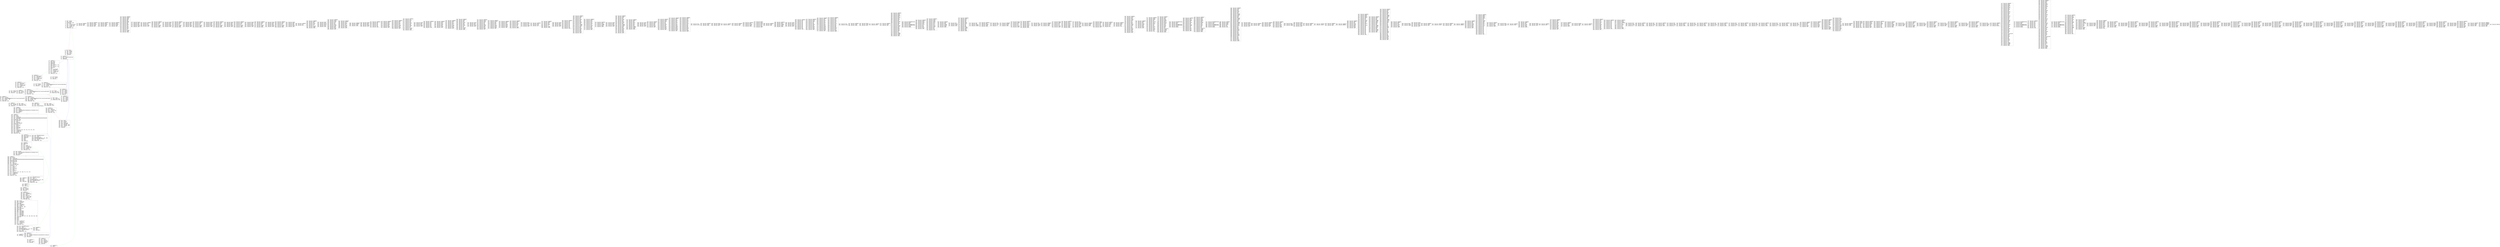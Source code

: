 digraph "graph.cfg.gv" {
	subgraph global {
		node [fontname=Courier fontsize=30.0 rank=same shape=box]
		block_0 [label="0: %00 = #0x80\l2: %01 = #0x40\l4: MSTORE(%01, %00)\l5: %02 = #0x0\l7: %03 = CALLDATASIZE()\l8: %04 = GT(%03, %02)\l9: %05 = ISZERO(%04)\la: %06 = #0x6F\ld: JUMPI(%06, %05)\l"]
		block_e [label="e: %07 = #0x0\l10: %08 = #0xE0\l12: %09 = #0x1B\l15: %0A = #0x0\l17: %0B = #0x71\l1a: JUMP(%0B)\l"]
		block_1b [label="1b: JUMPDEST()\l1c: %0D = #0x2\l1e: SWAP2(%08)\l1f: SWAP1(%0C)\l20: SWAP2(%0D)\l21: %0E = EXP(%0D, %08)\l22: SWAP1(%0C)\l23: %0F = DIV(%0C, %0E)\l24: SWAP1(%07)\l25: POP()\l26: %10 = #0x10D1E85C\l2b: %11 = DUP2(%0F)\l2c: %12 = EQ(%0F, %10)\l2d: %13 = ISZERO(%12)\l2e: %14 = #0x3F\l31: JUMPI(%14, %13)\l"]
		block_32 [label="32: %15 = #0x39\l35: %16 = #0x75\l38: JUMP(%16)\l"]
		block_39 [label="39: JUMPDEST()\l3a: POP()\l3b: %ED = #0x6F\l3e: JUMP(%ED)\l"]
		block_3f [label="3f: JUMPDEST()\l40: %22 = #0xFA461E33\l45: %23 = DUP2(%0F)\l46: %24 = EQ(%0F, %22)\l47: %25 = ISZERO(%24)\l48: %26 = #0x53\l4b: JUMPI(%26, %25)\l"]
		block_4c [label="4c: %27 = #0x39\l4f: %28 = #0xAB\l52: JUMP(%28)\l"]
		block_53 [label="53: JUMPDEST()\l54: %34 = #0xFFFFFFFF\l59: %35 = DUP2(%0F)\l5a: %36 = EQ(%0F, %34)\l5b: %37 = ISZERO(%36)\l5c: %38 = #0x67\l5f: JUMPI(%38, %37)\l"]
		block_60 [label="60: %39 = #0x39\l63: %3A = #0xDA\l66: JUMP(%3A)\l"]
		block_67 [label="67: JUMPDEST()\l68: %D6 = #0x39\l6b: %D7 = #0x17E\l6e: JUMP(%D7)\l"]
		block_6f [label="6f: JUMPDEST()\l70: STOP()\l"]
		block_71 [label="71: JUMPDEST()\l72: %0C = CALLDATALOAD(%0A)\l73: SWAP1(%09)\l74: JUMP(%09)\l"]
		block_75 [label="75: JUMPDEST()\l76: %17 = ORIGIN()\l77: %18 = #0x8F35D8BD3BE2823C9746771A6C4451AE6F5A8870\l8c: %19 = EQ(%18, %17)\l8d: %1A = #0x95\l90: JUMPI(%1A, %19)\l"]
		block_91 [label="91: %1B = #0x0\l93: %1C = DUP1(%1B)\l94: REVERT(%1B, %1B)\l"]
		block_95 [label="95: JUMPDEST()\l96: %1D = #0xA9\l99: %1E = #0xA4\l9b: %1F = #0xA4\l9e: %20 = #0x84\la0: %21 = #0x71\la3: JUMP(%21)\l"]
		block_a4 [label="a4: [NO_SSA] JUMPDEST\la5: [NO_SSA] PUSH2\la8: [NO_SSA] JUMP\l"]
		block_a9 [label="a9: JUMPDEST()\laa: JUMP(%D6)\l"]
		block_ab [label="ab: JUMPDEST()\lac: %29 = ORIGIN()\lad: %2A = #0x8F35D8BD3BE2823C9746771A6C4451AE6F5A8870\lc2: %2B = EQ(%2A, %29)\lc3: %2C = #0xCB\lc6: JUMPI(%2C, %2B)\l"]
		block_c7 [label="c7: %2D = #0x0\lc9: %2E = DUP1(%2D)\lca: REVERT(%2D, %2D)\l"]
		block_cb [label="cb: JUMPDEST()\lcc: %2F = #0xA9\lcf: %30 = #0x84\ld1: %31 = #0xA4\ld4: %32 = #0x64\ld6: %33 = #0x71\ld9: JUMP(%33)\l"]
		block_da [label="da: JUMPDEST()\ldb: %3B = CALLER()\ldc: %3C = #0x8F35D8BD3BE2823C9746771A6C4451AE6F5A8870\lf1: %3D = EQ(%3C, %3B)\lf2: %3E = #0xFA\lf5: JUMPI(%3E, %3D)\l"]
		block_f6 [label="f6: %3F = #0x0\lf8: %40 = DUP1(%3F)\lf9: REVERT(%3F, %3F)\l"]
		block_fa [label="fa: JUMPDEST()\lfb: %41 = #0x102\lfe: %42 = #0x29D\l101: JUMP(%42)\l"]
		block_102 [label="102: JUMPDEST()\l103: %AC = #0x10A\l106: %AD = #0x2E9\l109: JUMP(%AD)\l"]
		block_10a [label="10a: JUMPDEST()\l10b: %CE = #0x127\l10e: %CF = #0xDAC17F958D2EE523A2206206994597C13D831EC7\l123: %D0 = #0x321\l126: JUMP(%D0)\l"]
		block_127 [label="127: [NO_SSA] JUMPDEST\l128: [NO_SSA] PUSH2\l12b: [NO_SSA] PUSH20\l140: [NO_SSA] PUSH2\l143: [NO_SSA] JUMP\l"]
		block_144 [label="144: [NO_SSA] JUMPDEST\l145: [NO_SSA] PUSH2\l148: [NO_SSA] PUSH20\l15d: [NO_SSA] PUSH2\l160: [NO_SSA] JUMP\l"]
		block_161 [label="161: [NO_SSA] JUMPDEST\l162: [NO_SSA] PUSH2\l165: [NO_SSA] PUSH20\l17a: [NO_SSA] PUSH2\l17d: [NO_SSA] JUMP\l"]
		block_17e [label="17e: JUMPDEST()\l17f: %D8 = CALLER()\l180: %D9 = #0x8F35D8BD3BE2823C9746771A6C4451AE6F5A8870\l195: %DA = EQ(%D9, %D8)\l196: %DB = #0x19E\l199: JUMPI(%DB, %DA)\l"]
		block_19a [label="19a: %DC = #0x0\l19c: %DD = DUP1(%DC)\l19d: REVERT(%DC, %DC)\l"]
		block_19e [label="19e: JUMPDEST()\l19f: %DE = #0xA9\l1a2: %DF = #0x0\l1a4: %E0 = CALLDATASIZE()\l"]
		block_1a5 [label="1a5: JUMPDEST()\l1a6: %E1 = #0x20\l1a8: %E2 = DUP2(%E0)\l1a9: %E3 = LT(%E0, %E1)\l1aa: %E4 = #0x299\l1ad: JUMPI(%E4, %E3)\l"]
		block_1ae [label="1ae: %E5 = #0x0\l1b0: %E6 = #0x1BD\l1b3: %E7 = #0x20\l1b5: %E8 = DUP4(%E0)\l1b6: %E9 = DUP6(%DF)\l1b7: %EA = ADD(%DF, %E0)\l1b8: %EB = SUB(%EA, %E7)\l1b9: %EC = #0x71\l1bc: JUMP(%EC)\l"]
		block_1bd [label="1bd: [NO_SSA] JUMPDEST\l1be: [NO_SSA] PUSH32\l1df: [NO_SSA] SWAP1\l1e0: [NO_SSA] SWAP3\l1e1: [NO_SSA] ADD\l1e2: [NO_SSA] SWAP2\l1e3: [NO_SSA] PUSH5\l1e9: [NO_SSA] DUP2\l1ea: [NO_SSA] AND\l1eb: [NO_SSA] SWAP2\l1ec: [NO_SSA] POP\l1ed: [NO_SSA] PUSH1\l1ef: [NO_SSA] AND\l1f0: [NO_SSA] PUSH1\l1f2: [NO_SSA] DUP2\l1f3: [NO_SSA] EQ\l1f4: [NO_SSA] ISZERO\l1f5: [NO_SSA] PUSH2\l1f8: [NO_SSA] JUMPI\l"]
		block_1f9 [label="1f9: [NO_SSA] PUSH2\l1fc: [NO_SSA] DUP5\l1fd: [NO_SSA] DUP5\l1fe: [NO_SSA] DUP5\l1ff: [NO_SSA] PUSH2\l202: [NO_SSA] JUMP\l"]
		block_203 [label="203: [NO_SSA] JUMPDEST\l204: [NO_SSA] POP\l205: [NO_SSA] POP\l206: [NO_SSA] PUSH2\l209: [NO_SSA] JUMP\l"]
		block_20a [label="20a: [NO_SSA] JUMPDEST\l20b: [NO_SSA] PUSH1\l20d: [NO_SSA] DUP2\l20e: [NO_SSA] EQ\l20f: [NO_SSA] ISZERO\l210: [NO_SSA] PUSH2\l213: [NO_SSA] JUMPI\l"]
		block_214 [label="214: [NO_SSA] PUSH2\l217: [NO_SSA] DUP5\l218: [NO_SSA] DUP5\l219: [NO_SSA] DUP5\l21a: [NO_SSA] PUSH2\l21d: [NO_SSA] JUMP\l"]
		block_21e [label="21e: [NO_SSA] JUMPDEST\l21f: [NO_SSA] PUSH1\l221: [NO_SSA] DUP2\l222: [NO_SSA] EQ\l223: [NO_SSA] ISZERO\l224: [NO_SSA] PUSH2\l227: [NO_SSA] JUMPI\l"]
		block_228 [label="228: [NO_SSA] PUSH2\l22b: [NO_SSA] DUP5\l22c: [NO_SSA] DUP5\l22d: [NO_SSA] DUP5\l22e: [NO_SSA] PUSH2\l231: [NO_SSA] JUMP\l"]
		block_232 [label="232: [NO_SSA] JUMPDEST\l233: [NO_SSA] PUSH1\l235: [NO_SSA] DUP2\l236: [NO_SSA] EQ\l237: [NO_SSA] ISZERO\l238: [NO_SSA] PUSH2\l23b: [NO_SSA] JUMPI\l"]
		block_23c [label="23c: [NO_SSA] PUSH2\l23f: [NO_SSA] DUP5\l240: [NO_SSA] DUP5\l241: [NO_SSA] DUP5\l242: [NO_SSA] PUSH2\l245: [NO_SSA] JUMP\l"]
		block_246 [label="246: [NO_SSA] JUMPDEST\l247: [NO_SSA] PUSH1\l249: [NO_SSA] DUP2\l24a: [NO_SSA] EQ\l24b: [NO_SSA] ISZERO\l24c: [NO_SSA] PUSH2\l24f: [NO_SSA] JUMPI\l"]
		block_250 [label="250: [NO_SSA] PUSH2\l253: [NO_SSA] DUP5\l254: [NO_SSA] DUP5\l255: [NO_SSA] DUP5\l256: [NO_SSA] PUSH2\l259: [NO_SSA] JUMP\l"]
		block_25a [label="25a: [NO_SSA] JUMPDEST\l25b: [NO_SSA] PUSH1\l25d: [NO_SSA] DUP2\l25e: [NO_SSA] EQ\l25f: [NO_SSA] ISZERO\l260: [NO_SSA] PUSH2\l263: [NO_SSA] JUMPI\l"]
		block_264 [label="264: [NO_SSA] PUSH2\l267: [NO_SSA] DUP5\l268: [NO_SSA] DUP5\l269: [NO_SSA] DUP5\l26a: [NO_SSA] PUSH2\l26d: [NO_SSA] JUMP\l"]
		block_26e [label="26e: [NO_SSA] JUMPDEST\l26f: [NO_SSA] PUSH1\l271: [NO_SSA] DUP2\l272: [NO_SSA] EQ\l273: [NO_SSA] ISZERO\l274: [NO_SSA] PUSH2\l277: [NO_SSA] JUMPI\l"]
		block_278 [label="278: [NO_SSA] PUSH2\l27b: [NO_SSA] DUP5\l27c: [NO_SSA] DUP5\l27d: [NO_SSA] DUP5\l27e: [NO_SSA] PUSH2\l281: [NO_SSA] JUMP\l"]
		block_282 [label="282: [NO_SSA] JUMPDEST\l283: [NO_SSA] PUSH1\l285: [NO_SSA] DUP2\l286: [NO_SSA] EQ\l287: [NO_SSA] ISZERO\l288: [NO_SSA] PUSH2\l28b: [NO_SSA] JUMPI\l"]
		block_28c [label="28c: [NO_SSA] PUSH2\l28f: [NO_SSA] DUP5\l290: [NO_SSA] DUP5\l291: [NO_SSA] DUP5\l292: [NO_SSA] PUSH2\l295: [NO_SSA] JUMP\l"]
		block_296 [label="296: [NO_SSA] JUMPDEST\l297: [NO_SSA] POP\l298: [NO_SSA] POP\l"]
		block_299 [label="299: JUMPDEST()\l29a: POP()\l29b: POP()\l29c: JUMP(%DE)\l"]
		block_29d [label="29d: JUMPDEST()\l29e: %43 = #0x0\l2a0: %44 = #0x2BD\l2a3: %45 = #0xC02AAA39B223FE8D0A0E5C4F27EAD9083C756CC2\l2b8: %46 = ADDRESS()\l2b9: %47 = #0x5F6\l2bc: JUMP(%47)\l"]
		block_2bd [label="2bd: JUMPDEST()\l2be: SWAP1(%43)\l2bf: POP()\l2c0: %61 = #0x0\l2c2: %62 = DUP2(%60)\l2c3: %63 = GT(%60, %61)\l2c4: %64 = ISZERO(%63)\l2c5: %65 = #0x2E6\l2c8: JUMPI(%65, %64)\l"]
		block_2c9 [label="2c9: %66 = #0x2E6\l2cc: %67 = #0xC02AAA39B223FE8D0A0E5C4F27EAD9083C756CC2\l2e1: %68 = DUP3(%60)\l2e2: %69 = #0x645\l2e5: JUMP(%69)\l"]
		block_2e6 [label="2e6: JUMPDEST()\l2e7: POP()\l2e8: JUMP(%41)\l"]
		block_2e9 [label="2e9: JUMPDEST()\l2ea: %AE = ADDRESS()\l2eb: %AF = BALANCE(%AE)\l2ec: %B0 = #0x0\l2ee: %B1 = DUP2(%AF)\l2ef: %B2 = GT(%AF, %B0)\l2f0: %B3 = ISZERO(%B2)\l2f1: %B4 = #0x2E6\l2f4: JUMPI(%B4, %B3)\l"]
		block_2f5 [label="2f5: %B5 = #0x40\l2f7: %B6 = MLOAD(%B5)\l2f8: %B7 = CALLER()\l2f9: SWAP1(%B6)\l2fa: %B8 = DUP3(%AF)\l2fb: %B9 = ISZERO(%AF)\l2fc: %BA = #0x8FC\l2ff: %BB = MUL(%BA, %B9)\l300: SWAP1(%B6)\l301: %BC = DUP4(%AF)\l302: SWAP1(%B6)\l303: %BD = #0x0\l305: %BE = DUP2(%B6)\l306: %BF = DUP2(%BD)\l307: %C0 = DUP2(%B6)\l308: %C1 = DUP6(%AF)\l309: %C2 = DUP9(%B7)\l30a: %C3 = DUP9(%BB)\l30b: %C4 = CALL(%BB, %B7, %AF, %B6, %BD, %B6, %BD)\l30c: SWAP4(%B7)\l30d: POP()\l30e: POP()\l30f: POP()\l310: POP()\l311: %C5 = ISZERO(%C4)\l312: %C6 = DUP1(%C5)\l313: %C7 = ISZERO(%C5)\l314: %C8 = #0x299\l317: JUMPI(%C8, %C7)\l"]
		block_318 [label="318: %C9 = RETURNDATASIZE()\l319: %CA = #0x0\l31b: %CB = DUP1(%CA)\l31c: RETURNDATACOPY(%CA, %CA, %C9)\l31d: %CC = RETURNDATASIZE()\l31e: %CD = #0x0\l320: REVERT(%CD, %CC)\l"]
		block_321 [label="321: JUMPDEST()\l322: %D1 = #0x0\l324: %D2 = #0x32D\l327: %D3 = DUP3(%CF)\l328: %D4 = ADDRESS()\l329: %D5 = #0x5F6\l32c: JUMP(%D5)\l"]
		block_32d [label="32d: [NO_SSA] JUMPDEST\l32e: [NO_SSA] SWAP1\l32f: [NO_SSA] POP\l330: [NO_SSA] PUSH1\l332: [NO_SSA] DUP2\l333: [NO_SSA] GT\l334: [NO_SSA] ISZERO\l335: [NO_SSA] PUSH2\l338: [NO_SSA] JUMPI\l"]
		block_339 [label="339: [NO_SSA] PUSH2\l33c: [NO_SSA] DUP3\l33d: [NO_SSA] PUSH20\l352: [NO_SSA] DUP4\l353: [NO_SSA] PUSH2\l356: [NO_SSA] JUMP\l"]
		block_357 [label="357: [NO_SSA] JUMPDEST\l358: [NO_SSA] PUSH1\l35a: [NO_SSA] PUSH3\l35e: [NO_SSA] DUP3\l35f: [NO_SSA] DIV\l360: [NO_SSA] AND\l361: [NO_SSA] PUSH1\l363: [NO_SSA] PUSH2\l366: [NO_SSA] DUP6\l367: [NO_SSA] DUP4\l368: [NO_SSA] PUSH2\l36b: [NO_SSA] JUMP\l"]
		block_36c [label="36c: [NO_SSA] JUMPDEST\l36d: [NO_SSA] PUSH20\l382: [NO_SSA] AND\l383: [NO_SSA] SWAP1\l384: [NO_SSA] POP\l385: [NO_SSA] PUSH2\l388: [NO_SSA] DUP2\l389: [NO_SSA] PUSH2\l38c: [NO_SSA] JUMP\l"]
		block_38d [label="38d: [NO_SSA] JUMPDEST\l38e: [NO_SSA] ISZERO\l38f: [NO_SSA] PUSH2\l392: [NO_SSA] JUMPI\l"]
		block_393 [label="393: [NO_SSA] PUSH2\l396: [NO_SSA] DUP6\l397: [NO_SSA] DUP6\l398: [NO_SSA] PUSH2\l39b: [NO_SSA] JUMP\l"]
		block_39c [label="39c: [NO_SSA] JUMPDEST\l39d: [NO_SSA] POP\l39e: [NO_SSA] POP\l39f: [NO_SSA] POP\l3a0: [NO_SSA] POP\l3a1: [NO_SSA] POP\l3a2: [NO_SSA] JUMP\l"]
		block_3a3 [label="3a3: [NO_SSA] JUMPDEST\l3a4: [NO_SSA] PUSH1\l3a6: [NO_SSA] DUP1\l3a7: [NO_SSA] PUSH2\l3aa: [NO_SSA] DUP6\l3ab: [NO_SSA] DUP5\l3ac: [NO_SSA] PUSH2\l3af: [NO_SSA] JUMP\l"]
		block_3b0 [label="3b0: [NO_SSA] JUMPDEST\l3b1: [NO_SSA] SWAP2\l3b2: [NO_SSA] POP\l3b3: [NO_SSA] SWAP2\l3b4: [NO_SSA] POP\l3b5: [NO_SSA] PUSH1\l3b7: [NO_SSA] PUSH2\l3ba: [NO_SSA] DUP4\l3bb: [NO_SSA] PUSH2\l3be: [NO_SSA] JUMP\l"]
		block_3bf [label="3bf: [NO_SSA] JUMPDEST\l3c0: [NO_SSA] POP\l3c1: [NO_SSA] SWAP1\l3c2: [NO_SSA] POP\l3c3: [NO_SSA] DUP1\l3c4: [NO_SSA] PUSH2\l3c7: [NO_SSA] AND\l3c8: [NO_SSA] DUP3\l3c9: [NO_SSA] PUSH2\l3cc: [NO_SSA] AND\l3cd: [NO_SSA] EQ\l3ce: [NO_SSA] ISZERO\l3cf: [NO_SSA] PUSH2\l3d2: [NO_SSA] JUMPI\l"]
		block_3d3 [label="3d3: [NO_SSA] PUSH2\l3d6: [NO_SSA] DUP7\l3d7: [NO_SSA] DUP7\l3d8: [NO_SSA] PUSH2\l3db: [NO_SSA] JUMP\l"]
		block_3dc [label="3dc: [NO_SSA] JUMPDEST\l3dd: [NO_SSA] POP\l3de: [NO_SSA] POP\l3df: [NO_SSA] POP\l3e0: [NO_SSA] POP\l3e1: [NO_SSA] POP\l3e2: [NO_SSA] POP\l3e3: [NO_SSA] JUMP\l"]
		block_3e4 [label="3e4: [NO_SSA] JUMPDEST\l3e5: [NO_SSA] PUSH1\l3e7: [NO_SSA] DUP1\l3e8: [NO_SSA] PUSH2\l3eb: [NO_SSA] DUP6\l3ec: [NO_SSA] DUP5\l3ed: [NO_SSA] PUSH2\l3f0: [NO_SSA] JUMP\l"]
		block_3f1 [label="3f1: [NO_SSA] JUMPDEST\l3f2: [NO_SSA] SWAP2\l3f3: [NO_SSA] POP\l3f4: [NO_SSA] SWAP2\l3f5: [NO_SSA] POP\l3f6: [NO_SSA] PUSH1\l3f8: [NO_SSA] PUSH2\l3fb: [NO_SSA] DUP4\l3fc: [NO_SSA] PUSH2\l3ff: [NO_SSA] JUMP\l"]
		block_400 [label="400: [NO_SSA] JUMPDEST\l401: [NO_SSA] SWAP1\l402: [NO_SSA] POP\l403: [NO_SSA] DUP1\l404: [NO_SSA] PUSH2\l407: [NO_SSA] AND\l408: [NO_SSA] DUP3\l409: [NO_SSA] PUSH2\l40c: [NO_SSA] AND\l40d: [NO_SSA] EQ\l40e: [NO_SSA] ISZERO\l40f: [NO_SSA] PUSH2\l412: [NO_SSA] JUMPI\l"]
		block_413 [label="413: [NO_SSA] PUSH2\l416: [NO_SSA] DUP7\l417: [NO_SSA] DUP7\l418: [NO_SSA] PUSH2\l41b: [NO_SSA] JUMP\l"]
		block_41c [label="41c: [NO_SSA] JUMPDEST\l41d: [NO_SSA] PUSH1\l41f: [NO_SSA] PUSH3\l423: [NO_SSA] DUP3\l424: [NO_SSA] DIV\l425: [NO_SSA] AND\l426: [NO_SSA] PUSH1\l428: [NO_SSA] PUSH2\l42b: [NO_SSA] DUP6\l42c: [NO_SSA] DUP4\l42d: [NO_SSA] PUSH2\l430: [NO_SSA] JUMP\l"]
		block_431 [label="431: [NO_SSA] JUMPDEST\l432: [NO_SSA] PUSH20\l447: [NO_SSA] AND\l448: [NO_SSA] SWAP1\l449: [NO_SSA] POP\l44a: [NO_SSA] PUSH1\l44c: [NO_SSA] PUSH2\l44f: [NO_SSA] PUSH1\l451: [NO_SSA] PUSH2\l454: [NO_SSA] JUMP\l"]
		block_455 [label="455: [NO_SSA] JUMPDEST\l456: [NO_SSA] SWAP1\l457: [NO_SSA] POP\l458: [NO_SSA] PUSH1\l45a: [NO_SSA] PUSH2\l45d: [NO_SSA] PUSH1\l45f: [NO_SSA] PUSH2\l462: [NO_SSA] JUMP\l"]
		block_463 [label="463: [NO_SSA] JUMPDEST\l464: [NO_SSA] SWAP1\l465: [NO_SSA] POP\l466: [NO_SSA] PUSH1\l468: [NO_SSA] DUP1\l469: [NO_SSA] DUP4\l46a: [NO_SSA] SLT\l46b: [NO_SSA] PUSH2\l46e: [NO_SSA] JUMPI\l"]
		block_46f [label="46f: [NO_SSA] DUP2\l470: [NO_SSA] PUSH1\l472: [NO_SSA] SUB\l473: [NO_SSA] PUSH2\l476: [NO_SSA] JUMP\l"]
		block_477 [label="477: [NO_SSA] JUMPDEST\l478: [NO_SSA] DUP3\l479: [NO_SSA] PUSH1\l47b: [NO_SSA] SUB\l"]
		block_47c [label="47c: [NO_SSA] JUMPDEST\l47d: [NO_SSA] SWAP1\l47e: [NO_SSA] POP\l47f: [NO_SSA] DUP4\l480: [NO_SSA] DUP2\l481: [NO_SSA] LT\l482: [NO_SSA] PUSH2\l485: [NO_SSA] JUMPI\l"]
		block_486 [label="486: [NO_SSA] PUSH2\l489: [NO_SSA] DUP9\l48a: [NO_SSA] DUP9\l48b: [NO_SSA] PUSH2\l48e: [NO_SSA] JUMP\l"]
		block_48f [label="48f: [NO_SSA] JUMPDEST\l490: [NO_SSA] POP\l491: [NO_SSA] POP\l492: [NO_SSA] POP\l493: [NO_SSA] POP\l494: [NO_SSA] POP\l495: [NO_SSA] POP\l496: [NO_SSA] POP\l497: [NO_SSA] POP\l498: [NO_SSA] JUMP\l"]
		block_499 [label="499: [NO_SSA] JUMPDEST\l49a: [NO_SSA] PUSH2\l49d: [NO_SSA] DUP2\l49e: [NO_SSA] DIV\l49f: [NO_SSA] PUSH1\l4a1: [NO_SSA] DUP2\l4a2: [NO_SSA] AND\l4a3: [NO_SSA] SWAP1\l4a4: [NO_SSA] PUSH1\l4a6: [NO_SSA] AND\l4a7: [NO_SSA] ISZERO\l4a8: [NO_SSA] ISZERO\l4a9: [NO_SSA] PUSH1\l4ab: [NO_SSA] DUP1\l4ac: [NO_SSA] DUP1\l4ad: [NO_SSA] PUSH2\l4b0: [NO_SSA] DUP9\l4b1: [NO_SSA] DUP8\l4b2: [NO_SSA] DUP8\l4b3: [NO_SSA] PUSH2\l4b6: [NO_SSA] JUMP\l"]
		block_4b7 [label="4b7: [NO_SSA] JUMPDEST\l4b8: [NO_SSA] SWAP3\l4b9: [NO_SSA] POP\l4ba: [NO_SSA] SWAP3\l4bb: [NO_SSA] POP\l4bc: [NO_SSA] SWAP3\l4bd: [NO_SSA] POP\l4be: [NO_SSA] PUSH2\l4c1: [NO_SSA] DUP4\l4c2: [NO_SSA] DUP4\l4c3: [NO_SSA] DUP4\l4c4: [NO_SSA] PUSH2\l4c7: [NO_SSA] JUMP\l"]
		block_4c8 [label="4c8: [NO_SSA] JUMPDEST\l4c9: [NO_SSA] DUP4\l4ca: [NO_SSA] ISZERO\l4cb: [NO_SSA] ISZERO\l4cc: [NO_SSA] PUSH2\l4cf: [NO_SSA] JUMPI\l"]
		block_4d0 [label="4d0: [NO_SSA] PUSH2\l4d3: [NO_SSA] DUP9\l4d4: [NO_SSA] DUP9\l4d5: [NO_SSA] PUSH2\l4d8: [NO_SSA] JUMP\l"]
		block_4d9 [label="4d9: [NO_SSA] JUMPDEST\l4da: [NO_SSA] PUSH2\l4dd: [NO_SSA] DUP2\l4de: [NO_SSA] DIV\l4df: [NO_SSA] PUSH1\l4e1: [NO_SSA] DUP2\l4e2: [NO_SSA] AND\l4e3: [NO_SSA] SWAP1\l4e4: [NO_SSA] PUSH1\l4e6: [NO_SSA] AND\l4e7: [NO_SSA] ISZERO\l4e8: [NO_SSA] ISZERO\l4e9: [NO_SSA] PUSH1\l4eb: [NO_SSA] DUP1\l4ec: [NO_SSA] DUP1\l4ed: [NO_SSA] PUSH2\l4f0: [NO_SSA] DUP9\l4f1: [NO_SSA] DUP8\l4f2: [NO_SSA] DUP8\l4f3: [NO_SSA] PUSH2\l4f6: [NO_SSA] JUMP\l"]
		block_4f7 [label="4f7: [NO_SSA] JUMPDEST\l4f8: [NO_SSA] SWAP3\l4f9: [NO_SSA] POP\l4fa: [NO_SSA] SWAP3\l4fb: [NO_SSA] POP\l4fc: [NO_SSA] SWAP3\l4fd: [NO_SSA] POP\l4fe: [NO_SSA] DUP4\l4ff: [NO_SSA] ISZERO\l500: [NO_SSA] ISZERO\l501: [NO_SSA] PUSH2\l504: [NO_SSA] JUMPI\l"]
		block_505 [label="505: [NO_SSA] PUSH2\l508: [NO_SSA] DUP9\l509: [NO_SSA] DUP9\l50a: [NO_SSA] PUSH2\l50d: [NO_SSA] JUMP\l"]
		block_50e [label="50e: [NO_SSA] JUMPDEST\l50f: [NO_SSA] PUSH2\l512: [NO_SSA] DUP4\l513: [NO_SSA] DUP4\l514: [NO_SSA] DUP4\l515: [NO_SSA] PUSH2\l518: [NO_SSA] JUMP\l"]
		block_519 [label="519: [NO_SSA] JUMPDEST\l51a: [NO_SSA] PUSH1\l51c: [NO_SSA] PUSH2\l51f: [NO_SSA] DUP3\l520: [NO_SSA] DIV\l521: [NO_SSA] AND\l522: [NO_SSA] PUSH1\l524: [NO_SSA] DUP1\l525: [NO_SSA] DUP1\l526: [NO_SSA] PUSH2\l529: [NO_SSA] DUP5\l52a: [NO_SSA] PUSH2\l52d: [NO_SSA] JUMP\l"]
		block_52e [label="52e: [NO_SSA] JUMPDEST\l52f: [NO_SSA] SWAP3\l530: [NO_SSA] POP\l531: [NO_SSA] SWAP3\l532: [NO_SSA] POP\l533: [NO_SSA] SWAP3\l534: [NO_SSA] POP\l535: [NO_SSA] PUSH1\l537: [NO_SSA] DUP1\l538: [NO_SSA] PUSH1\l53a: [NO_SSA] PUSH2\l53d: [NO_SSA] DUP11\l53e: [NO_SSA] DUP10\l53f: [NO_SSA] DUP10\l540: [NO_SSA] PUSH2\l543: [NO_SSA] JUMP\l"]
		block_544 [label="544: [NO_SSA] JUMPDEST\l545: [NO_SSA] SWAP3\l546: [NO_SSA] POP\l547: [NO_SSA] SWAP3\l548: [NO_SSA] POP\l549: [NO_SSA] SWAP3\l54a: [NO_SSA] POP\l54b: [NO_SSA] PUSH2\l54e: [NO_SSA] DUP7\l54f: [NO_SSA] DUP5\l550: [NO_SSA] DUP5\l551: [NO_SSA] DUP5\l552: [NO_SSA] DUP15\l553: [NO_SSA] DUP11\l554: [NO_SSA] DUP1\l555: [NO_SSA] PUSH2\l558: [NO_SSA] JUMPI\l"]
		block_559 [label="559: [NO_SSA] POP\l55a: [NO_SSA] DUP10\l"]
		block_55b [label="55b: [NO_SSA] JUMPDEST\l55c: [NO_SSA] PUSH2\l55f: [NO_SSA] JUMPI\l"]
		block_560 [label="560: [NO_SSA] PUSH1\l562: [NO_SSA] PUSH2\l565: [NO_SSA] JUMP\l"]
		block_566 [label="566: [NO_SSA] JUMPDEST\l567: [NO_SSA] DUP15\l"]
		block_568 [label="568: [NO_SSA] JUMPDEST\l569: [NO_SSA] PUSH2\l56c: [NO_SSA] JUMP\l"]
		block_56d [label="56d: [NO_SSA] JUMPDEST\l56e: [NO_SSA] DUP4\l56f: [NO_SSA] ISZERO\l570: [NO_SSA] PUSH2\l573: [NO_SSA] JUMPI\l"]
		block_574 [label="574: [NO_SSA] PUSH2\l577: [NO_SSA] DUP11\l578: [NO_SSA] PUSH1\l57a: [NO_SSA] DUP12\l57b: [NO_SSA] SUB\l57c: [NO_SSA] PUSH2\l57f: [NO_SSA] JUMP\l"]
		block_580 [label="580: [NO_SSA] JUMPDEST\l581: [NO_SSA] PUSH2\l584: [NO_SSA] JUMP\l"]
		block_585 [label="585: [NO_SSA] JUMPDEST\l586: [NO_SSA] DUP5\l587: [NO_SSA] ISZERO\l588: [NO_SSA] ISZERO\l589: [NO_SSA] PUSH2\l58c: [NO_SSA] JUMPI\l"]
		block_58d [label="58d: [NO_SSA] PUSH2\l590: [NO_SSA] DUP11\l591: [NO_SSA] DUP11\l592: [NO_SSA] PUSH2\l595: [NO_SSA] JUMP\l"]
		block_596 [label="596: [NO_SSA] JUMPDEST\l597: [NO_SSA] POP\l598: [NO_SSA] POP\l599: [NO_SSA] POP\l59a: [NO_SSA] POP\l59b: [NO_SSA] POP\l59c: [NO_SSA] POP\l59d: [NO_SSA] POP\l59e: [NO_SSA] POP\l59f: [NO_SSA] POP\l5a0: [NO_SSA] POP\l5a1: [NO_SSA] JUMP\l"]
		block_5a2 [label="5a2: [NO_SSA] JUMPDEST\l5a3: [NO_SSA] PUSH1\l5a5: [NO_SSA] PUSH2\l5a8: [NO_SSA] DUP3\l5a9: [NO_SSA] DIV\l5aa: [NO_SSA] AND\l5ab: [NO_SSA] PUSH1\l5ad: [NO_SSA] DUP1\l5ae: [NO_SSA] DUP1\l5af: [NO_SSA] PUSH2\l5b2: [NO_SSA] DUP5\l5b3: [NO_SSA] PUSH2\l5b6: [NO_SSA] JUMP\l"]
		block_5b7 [label="5b7: [NO_SSA] JUMPDEST\l5b8: [NO_SSA] SWAP3\l5b9: [NO_SSA] POP\l5ba: [NO_SSA] SWAP3\l5bb: [NO_SSA] POP\l5bc: [NO_SSA] SWAP3\l5bd: [NO_SSA] POP\l5be: [NO_SSA] PUSH1\l5c0: [NO_SSA] DUP1\l5c1: [NO_SSA] PUSH1\l5c3: [NO_SSA] PUSH2\l5c6: [NO_SSA] DUP11\l5c7: [NO_SSA] DUP10\l5c8: [NO_SSA] DUP10\l5c9: [NO_SSA] PUSH2\l5cc: [NO_SSA] JUMP\l"]
		block_5cd [label="5cd: [NO_SSA] JUMPDEST\l5ce: [NO_SSA] SWAP3\l5cf: [NO_SSA] POP\l5d0: [NO_SSA] SWAP3\l5d1: [NO_SSA] POP\l5d2: [NO_SSA] SWAP3\l5d3: [NO_SSA] POP\l5d4: [NO_SSA] PUSH2\l5d7: [NO_SSA] DUP7\l5d8: [NO_SSA] DUP5\l5d9: [NO_SSA] DUP5\l5da: [NO_SSA] DUP5\l5db: [NO_SSA] DUP15\l5dc: [NO_SSA] DUP11\l5dd: [NO_SSA] DUP1\l5de: [NO_SSA] PUSH2\l5e1: [NO_SSA] JUMPI\l"]
		block_5e2 [label="5e2: [NO_SSA] POP\l5e3: [NO_SSA] DUP10\l"]
		block_5e4 [label="5e4: [NO_SSA] JUMPDEST\l5e5: [NO_SSA] PUSH2\l5e8: [NO_SSA] JUMPI\l"]
		block_5e9 [label="5e9: [NO_SSA] PUSH1\l5eb: [NO_SSA] PUSH2\l5ee: [NO_SSA] JUMP\l"]
		block_5ef [label="5ef: [NO_SSA] JUMPDEST\l5f0: [NO_SSA] DUP15\l"]
		block_5f1 [label="5f1: [NO_SSA] JUMPDEST\l5f2: [NO_SSA] PUSH2\l5f5: [NO_SSA] JUMP\l"]
		block_5f6 [label="5f6: JUMPDEST()\l5f7: %48 = #0x0\l5f9: %49 = #0x40\l5fb: %4A = MLOAD(%49)\l5fc: %4B = #0x70A0823100000000000000000000000000000000000000000000000000000000\l61d: %4C = DUP2(%4A)\l61e: MSTORE(%4A, %4B)\l61f: %4D = DUP3(%46)\l620: %4E = #0x4\l622: %4F = DUP3(%4A)\l623: %50 = ADD(%4A, %4E)\l624: MSTORE(%50, %46)\l625: %51 = #0x20\l627: %52 = DUP2(%4A)\l628: %53 = #0x24\l62a: %54 = DUP4(%4A)\l62b: %55 = DUP8(%45)\l62c: %56 = GAS()\l62d: %57 = STATICCALL(%56, %45, %4A, %53, %4A, %51)\l62e: %58 = ISZERO(%57)\l62f: %59 = ISZERO(%58)\l630: %5A = #0x63D\l633: JUMPI(%5A, %59)\l"]
		block_634 [label="634: %5B = RETURNDATASIZE()\l635: %5C = #0x0\l637: %5D = DUP1(%5C)\l638: RETURNDATACOPY(%5C, %5C, %5B)\l639: %5E = RETURNDATASIZE()\l63a: %5F = #0x0\l63c: REVERT(%5F, %5E)\l"]
		block_63d [label="63d: JUMPDEST()\l63e: %60 = MLOAD(%4A)\l63f: SWAP4(%44)\l640: SWAP3(%45)\l641: POP()\l642: POP()\l643: POP()\l644: JUMP(%44)\l"]
		block_645 [label="645: JUMPDEST()\l646: %6A = #0x40\l648: %6B = MLOAD(%6A)\l649: %6C = #0x2E1A7D4D00000000000000000000000000000000000000000000000000000000\l66a: %6D = DUP2(%6B)\l66b: MSTORE(%6B, %6C)\l66c: %6E = DUP2(%60)\l66d: %6F = #0x4\l66f: %70 = DUP3(%6B)\l670: %71 = ADD(%6B, %6F)\l671: MSTORE(%71, %60)\l672: %72 = #0x0\l674: %73 = DUP1(%72)\l675: %74 = #0x24\l677: %75 = DUP4(%6B)\l678: %76 = #0x0\l67a: %77 = DUP8(%67)\l67b: %78 = GAS()\l67c: %79 = CALL(%78, %67, %76, %6B, %74, %72, %72)\l67d: %7A = ISZERO(%79)\l67e: %7B = ISZERO(%7A)\l67f: %7C = #0x68C\l682: JUMPI(%7C, %7B)\l"]
		block_683 [label="683: %7D = RETURNDATASIZE()\l684: %7E = #0x0\l686: %7F = DUP1(%7E)\l687: RETURNDATACOPY(%7E, %7E, %7D)\l688: %80 = RETURNDATASIZE()\l689: %81 = #0x0\l68b: REVERT(%81, %80)\l"]
		block_68c [label="68c: JUMPDEST()\l68d: POP()\l68e: POP()\l68f: POP()\l690: JUMP(%66)\l"]
		block_691 [label="691: [NO_SSA] JUMPDEST\l692: [NO_SSA] PUSH1\l694: [NO_SSA] MLOAD\l695: [NO_SSA] PUSH32\l6b6: [NO_SSA] DUP2\l6b7: [NO_SSA] MSTORE\l6b8: [NO_SSA] DUP3\l6b9: [NO_SSA] PUSH1\l6bb: [NO_SSA] DUP3\l6bc: [NO_SSA] ADD\l6bd: [NO_SSA] MSTORE\l6be: [NO_SSA] DUP2\l6bf: [NO_SSA] PUSH1\l6c1: [NO_SSA] DUP3\l6c2: [NO_SSA] ADD\l6c3: [NO_SSA] MSTORE\l6c4: [NO_SSA] PUSH1\l6c6: [NO_SSA] DUP1\l6c7: [NO_SSA] PUSH1\l6c9: [NO_SSA] DUP4\l6ca: [NO_SSA] PUSH1\l6cc: [NO_SSA] DUP9\l6cd: [NO_SSA] GAS\l6ce: [NO_SSA] CALL\l6cf: [NO_SSA] ISZERO\l6d0: [NO_SSA] ISZERO\l6d1: [NO_SSA] PUSH2\l6d4: [NO_SSA] JUMPI\l"]
		block_6d5 [label="6d5: [NO_SSA] RETURNDATASIZE\l6d6: [NO_SSA] PUSH1\l6d8: [NO_SSA] DUP1\l6d9: [NO_SSA] RETURNDATACOPY\l6da: [NO_SSA] RETURNDATASIZE\l6db: [NO_SSA] PUSH1\l6dd: [NO_SSA] REVERT\l"]
		block_6de [label="6de: [NO_SSA] JUMPDEST\l6df: [NO_SSA] PUSH1\l6e1: [NO_SSA] PUSH1\l6e3: [NO_SSA] PUSH2\l6e6: [NO_SSA] DUP4\l6e7: [NO_SSA] PUSH1\l6e9: [NO_SSA] MUL\l6ea: [NO_SSA] DUP6\l6eb: [NO_SSA] ADD\l6ec: [NO_SSA] PUSH2\l6ef: [NO_SSA] JUMP\l"]
		block_6f0 [label="6f0: [NO_SSA] JUMPDEST\l6f1: [NO_SSA] PUSH1\l6f3: [NO_SSA] SWAP2\l6f4: [NO_SSA] SWAP1\l6f5: [NO_SSA] SWAP2\l6f6: [NO_SSA] EXP\l6f7: [NO_SSA] SWAP1\l6f8: [NO_SSA] DIV\l6f9: [NO_SSA] SWAP4\l6fa: [NO_SSA] SWAP3\l6fb: [NO_SSA] POP\l6fc: [NO_SSA] POP\l6fd: [NO_SSA] POP\l6fe: [NO_SSA] JUMP\l"]
		block_6ff [label="6ff: [NO_SSA] JUMPDEST\l700: [NO_SSA] PUSH1\l702: [NO_SSA] DUP2\l703: [NO_SSA] ISZERO\l704: [NO_SSA] ISZERO\l705: [NO_SSA] PUSH2\l708: [NO_SSA] JUMPI\l"]
		block_709 [label="709: [NO_SSA] POP\l70a: [NO_SSA] PUSH1\l70c: [NO_SSA] PUSH2\l70f: [NO_SSA] JUMP\l"]
		block_710 [label="710: [NO_SSA] JUMPDEST\l711: [NO_SSA] PUSH1\l713: [NO_SSA] DUP1\l714: [NO_SSA] DUP4\l715: [NO_SSA] AND\l716: [NO_SSA] SWAP1\l717: [NO_SSA] PUSH2\l71a: [NO_SSA] DUP5\l71b: [NO_SSA] DIV\l71c: [NO_SSA] AND\l71d: [NO_SSA] DUP2\l71e: [NO_SSA] ISZERO\l71f: [NO_SSA] ISZERO\l720: [NO_SSA] DUP1\l721: [NO_SSA] PUSH2\l724: [NO_SSA] JUMPI\l"]
		block_725 [label="725: [NO_SSA] POP\l726: [NO_SSA] DUP1\l727: [NO_SSA] ISZERO\l728: [NO_SSA] ISZERO\l"]
		block_729 [label="729: [NO_SSA] JUMPDEST\l72a: [NO_SSA] DUP1\l72b: [NO_SSA] ISZERO\l72c: [NO_SSA] PUSH2\l72f: [NO_SSA] JUMPI\l"]
		block_730 [label="730: [NO_SSA] POP\l731: [NO_SSA] PUSH3\l735: [NO_SSA] GAS\l736: [NO_SSA] GT\l"]
		block_737 [label="737: [NO_SSA] JUMPDEST\l738: [NO_SSA] ISZERO\l739: [NO_SSA] PUSH2\l73c: [NO_SSA] JUMPI\l"]
		block_73d [label="73d: [NO_SSA] PUSH1\l73f: [NO_SSA] SWAP3\l740: [NO_SSA] POP\l741: [NO_SSA] POP\l742: [NO_SSA] POP\l743: [NO_SSA] PUSH2\l746: [NO_SSA] JUMP\l"]
		block_747 [label="747: [NO_SSA] JUMPDEST\l748: [NO_SSA] DUP2\l749: [NO_SSA] ISZERO\l74a: [NO_SSA] DUP1\l74b: [NO_SSA] ISZERO\l74c: [NO_SSA] SWAP1\l74d: [NO_SSA] PUSH2\l750: [NO_SSA] JUMPI\l"]
		block_751 [label="751: [NO_SSA] POP\l752: [NO_SSA] PUSH2\l755: [NO_SSA] PUSH2\l758: [NO_SSA] JUMP\l"]
		block_759 [label="759: [NO_SSA] JUMPDEST\l75a: [NO_SSA] ISZERO\l75b: [NO_SSA] PUSH2\l75e: [NO_SSA] JUMPI\l"]
		block_75f [label="75f: [NO_SSA] PUSH1\l761: [NO_SSA] SWAP3\l762: [NO_SSA] POP\l763: [NO_SSA] POP\l764: [NO_SSA] POP\l765: [NO_SSA] PUSH2\l768: [NO_SSA] JUMP\l"]
		block_769 [label="769: [NO_SSA] JUMPDEST\l76a: [NO_SSA] DUP1\l76b: [NO_SSA] ISZERO\l76c: [NO_SSA] DUP1\l76d: [NO_SSA] ISZERO\l76e: [NO_SSA] SWAP1\l76f: [NO_SSA] PUSH2\l772: [NO_SSA] JUMPI\l"]
		block_773 [label="773: [NO_SSA] POP\l774: [NO_SSA] PUSH2\l777: [NO_SSA] PUSH3\l77b: [NO_SSA] DUP6\l77c: [NO_SSA] DIV\l77d: [NO_SSA] PUSH2\l780: [NO_SSA] JUMP\l"]
		block_781 [label="781: [NO_SSA] JUMPDEST\l782: [NO_SSA] ISZERO\l783: [NO_SSA] PUSH2\l786: [NO_SSA] JUMPI\l"]
		block_787 [label="787: [NO_SSA] PUSH1\l789: [NO_SSA] SWAP3\l78a: [NO_SSA] POP\l78b: [NO_SSA] POP\l78c: [NO_SSA] POP\l78d: [NO_SSA] PUSH2\l790: [NO_SSA] JUMP\l"]
		block_791 [label="791: [NO_SSA] JUMPDEST\l792: [NO_SSA] PUSH1\l794: [NO_SSA] SWAP3\l795: [NO_SSA] POP\l796: [NO_SSA] POP\l797: [NO_SSA] POP\l"]
		block_798 [label="798: [NO_SSA] JUMPDEST\l799: [NO_SSA] SWAP2\l79a: [NO_SSA] SWAP1\l79b: [NO_SSA] POP\l79c: [NO_SSA] JUMP\l"]
		block_79d [label="79d: [NO_SSA] JUMPDEST\l79e: [NO_SSA] PUSH1\l7a0: [NO_SSA] DUP1\l7a1: [NO_SSA] PUSH1\l7a3: [NO_SSA] PUSH3\l7a7: [NO_SSA] DUP5\l7a8: [NO_SSA] DIV\l7a9: [NO_SSA] DUP2\l7aa: [NO_SSA] AND\l7ab: [NO_SSA] SWAP1\l7ac: [NO_SSA] PUSH4\l7b1: [NO_SSA] DUP6\l7b2: [NO_SSA] DIV\l7b3: [NO_SSA] AND\l7b4: [NO_SSA] DUP3\l7b5: [NO_SSA] PUSH2\l7b8: [NO_SSA] DUP8\l7b9: [NO_SSA] DUP5\l7ba: [NO_SSA] PUSH2\l7bd: [NO_SSA] JUMP\l"]
		block_7be [label="7be: [NO_SSA] JUMPDEST\l7bf: [NO_SSA] SWAP1\l7c0: [NO_SSA] POP\l7c1: [NO_SSA] PUSH1\l7c3: [NO_SSA] PUSH2\l7c6: [NO_SSA] DUP9\l7c7: [NO_SSA] DUP5\l7c8: [NO_SSA] PUSH2\l7cb: [NO_SSA] JUMP\l"]
		block_7cc [label="7cc: [NO_SSA] JUMPDEST\l7cd: [NO_SSA] SWAP2\l7ce: [NO_SSA] SWAP6\l7cf: [NO_SSA] POP\l7d0: [NO_SSA] POP\l7d1: [NO_SSA] PUSH20\l7e6: [NO_SSA] AND\l7e7: [NO_SSA] SWAP3\l7e8: [NO_SSA] POP\l7e9: [NO_SSA] POP\l7ea: [NO_SSA] POP\l7eb: [NO_SSA] SWAP3\l7ec: [NO_SSA] POP\l7ed: [NO_SSA] SWAP3\l7ee: [NO_SSA] SWAP1\l7ef: [NO_SSA] POP\l7f0: [NO_SSA] JUMP\l"]
		block_7f1 [label="7f1: [NO_SSA] JUMPDEST\l7f2: [NO_SSA] PUSH1\l7f4: [NO_SSA] DUP1\l7f5: [NO_SSA] PUSH1\l7f7: [NO_SSA] MLOAD\l7f8: [NO_SSA] PUSH32\l819: [NO_SSA] DUP2\l81a: [NO_SSA] MSTORE\l81b: [NO_SSA] PUSH1\l81d: [NO_SSA] DUP2\l81e: [NO_SSA] PUSH1\l820: [NO_SSA] DUP4\l821: [NO_SSA] DUP8\l822: [NO_SSA] GAS\l823: [NO_SSA] STATICCALL\l824: [NO_SSA] ISZERO\l825: [NO_SSA] ISZERO\l826: [NO_SSA] PUSH2\l829: [NO_SSA] JUMPI\l"]
		block_82a [label="82a: [NO_SSA] RETURNDATASIZE\l82b: [NO_SSA] PUSH1\l82d: [NO_SSA] DUP1\l82e: [NO_SSA] RETURNDATACOPY\l82f: [NO_SSA] RETURNDATASIZE\l830: [NO_SSA] PUSH1\l832: [NO_SSA] REVERT\l"]
		block_833 [label="833: [NO_SSA] JUMPDEST\l834: [NO_SSA] DUP1\l835: [NO_SSA] MLOAD\l836: [NO_SSA] SWAP3\l837: [NO_SSA] POP\l838: [NO_SSA] PUSH1\l83a: [NO_SSA] DUP2\l83b: [NO_SSA] ADD\l83c: [NO_SSA] MLOAD\l83d: [NO_SSA] SWAP2\l83e: [NO_SSA] POP\l83f: [NO_SSA] POP\l840: [NO_SSA] SWAP2\l841: [NO_SSA] POP\l842: [NO_SSA] SWAP2\l843: [NO_SSA] JUMP\l"]
		block_844 [label="844: [NO_SSA] JUMPDEST\l845: [NO_SSA] PUSH1\l847: [NO_SSA] PUSH1\l849: [NO_SSA] MLOAD\l84a: [NO_SSA] PUSH32\l86b: [NO_SSA] DUP2\l86c: [NO_SSA] MSTORE\l86d: [NO_SSA] PUSH1\l86f: [NO_SSA] DUP2\l870: [NO_SSA] PUSH1\l872: [NO_SSA] DUP4\l873: [NO_SSA] DUP7\l874: [NO_SSA] GAS\l875: [NO_SSA] STATICCALL\l876: [NO_SSA] ISZERO\l877: [NO_SSA] ISZERO\l878: [NO_SSA] PUSH2\l87b: [NO_SSA] JUMPI\l"]
		block_87c [label="87c: [NO_SSA] RETURNDATASIZE\l87d: [NO_SSA] PUSH1\l87f: [NO_SSA] DUP1\l880: [NO_SSA] RETURNDATACOPY\l881: [NO_SSA] RETURNDATASIZE\l882: [NO_SSA] PUSH1\l884: [NO_SSA] REVERT\l"]
		block_885 [label="885: [NO_SSA] JUMPDEST\l886: [NO_SSA] MLOAD\l887: [NO_SSA] SWAP3\l888: [NO_SSA] SWAP2\l889: [NO_SSA] POP\l88a: [NO_SSA] POP\l88b: [NO_SSA] JUMP\l"]
		block_88c [label="88c: [NO_SSA] JUMPDEST\l88d: [NO_SSA] PUSH1\l88f: [NO_SSA] DUP1\l890: [NO_SSA] DUP1\l891: [NO_SSA] PUSH1\l893: [NO_SSA] DUP5\l894: [NO_SSA] AND\l895: [NO_SSA] ISZERO\l896: [NO_SSA] ISZERO\l897: [NO_SSA] PUSH1\l899: [NO_SSA] DUP6\l89a: [NO_SSA] AND\l89b: [NO_SSA] ISZERO\l89c: [NO_SSA] ISZERO\l89d: [NO_SSA] PUSH1\l89f: [NO_SSA] DUP7\l8a0: [NO_SSA] AND\l8a1: [NO_SSA] ISZERO\l8a2: [NO_SSA] ISZERO\l8a3: [NO_SSA] PUSH1\l8a5: [NO_SSA] PUSH3\l8a9: [NO_SSA] DUP10\l8aa: [NO_SSA] DIV\l8ab: [NO_SSA] DUP2\l8ac: [NO_SSA] AND\l8ad: [NO_SSA] SWAP1\l8ae: [NO_SSA] PUSH4\l8b3: [NO_SSA] DUP11\l8b4: [NO_SSA] DIV\l8b5: [NO_SSA] DUP2\l8b6: [NO_SSA] AND\l8b7: [NO_SSA] SWAP1\l8b8: [NO_SSA] PUSH5\l8be: [NO_SSA] DUP12\l8bf: [NO_SSA] DIV\l8c0: [NO_SSA] AND\l8c1: [NO_SSA] DUP7\l8c2: [NO_SSA] DUP5\l8c3: [NO_SSA] PUSH2\l8c6: [NO_SSA] JUMPI\l"]
		block_8c7 [label="8c7: [NO_SSA] PUSH2\l8ca: [NO_SSA] DUP14\l8cb: [NO_SSA] DUP6\l8cc: [NO_SSA] PUSH2\l8cf: [NO_SSA] JUMP\l"]
		block_8d0 [label="8d0: [NO_SSA] JUMPDEST\l8d1: [NO_SSA] PUSH2\l8d4: [NO_SSA] JUMP\l"]
		block_8d5 [label="8d5: [NO_SSA] JUMPDEST\l8d6: [NO_SSA] PUSH2\l8d9: [NO_SSA] DUP5\l8da: [NO_SSA] PUSH2\l8dd: [NO_SSA] JUMP\l"]
		block_8de [label="8de: [NO_SSA] JUMPDEST\l8df: [NO_SSA] SWAP1\l8e0: [NO_SSA] POP\l8e1: [NO_SSA] PUSH1\l8e3: [NO_SSA] DUP8\l8e4: [NO_SSA] PUSH2\l8e7: [NO_SSA] JUMPI\l"]
		block_8e8 [label="8e8: [NO_SSA] DUP7\l8e9: [NO_SSA] PUSH2\l8ec: [NO_SSA] JUMPI\l"]
		block_8ed [label="8ed: [NO_SSA] PUSH2\l8f0: [NO_SSA] DUP15\l8f1: [NO_SSA] DUP6\l8f2: [NO_SSA] PUSH2\l8f5: [NO_SSA] JUMP\l"]
		block_8f6 [label="8f6: [NO_SSA] JUMPDEST\l8f7: [NO_SSA] PUSH2\l8fa: [NO_SSA] JUMP\l"]
		block_8fb [label="8fb: [NO_SSA] JUMPDEST\l8fc: [NO_SSA] CALLER\l"]
		block_8fd [label="8fd: [NO_SSA] JUMPDEST\l8fe: [NO_SSA] PUSH2\l901: [NO_SSA] JUMP\l"]
		block_902 [label="902: [NO_SSA] JUMPDEST\l903: [NO_SSA] ADDRESS\l"]
		block_904 [label="904: [NO_SSA] JUMPDEST\l905: [NO_SSA] SWAP1\l906: [NO_SSA] POP\l907: [NO_SSA] PUSH1\l909: [NO_SSA] PUSH2\l90c: [NO_SSA] DUP16\l90d: [NO_SSA] DUP6\l90e: [NO_SSA] PUSH2\l911: [NO_SSA] JUMP\l"]
		block_912 [label="912: [NO_SSA] JUMPDEST\l913: [NO_SSA] SWAP3\l914: [NO_SSA] SWAP16\l915: [NO_SSA] SWAP2\l916: [NO_SSA] SWAP15\l917: [NO_SSA] POP\l918: [NO_SSA] POP\l919: [NO_SSA] PUSH20\l92e: [NO_SSA] SWAP1\l92f: [NO_SSA] SWAP2\l930: [NO_SSA] AND\l931: [NO_SSA] SWAP12\l932: [NO_SSA] POP\l933: [NO_SSA] SWAP10\l934: [NO_SSA] POP\l935: [NO_SSA] POP\l936: [NO_SSA] POP\l937: [NO_SSA] POP\l938: [NO_SSA] POP\l939: [NO_SSA] POP\l93a: [NO_SSA] POP\l93b: [NO_SSA] POP\l93c: [NO_SSA] POP\l93d: [NO_SSA] POP\l93e: [NO_SSA] JUMP\l"]
		block_93f [label="93f: [NO_SSA] JUMPDEST\l940: [NO_SSA] PUSH1\l942: [NO_SSA] DUP2\l943: [NO_SSA] AND\l944: [NO_SSA] ISZERO\l945: [NO_SSA] ISZERO\l946: [NO_SSA] SWAP2\l947: [NO_SSA] PUSH1\l949: [NO_SSA] DUP3\l94a: [NO_SSA] AND\l94b: [NO_SSA] ISZERO\l94c: [NO_SSA] ISZERO\l94d: [NO_SSA] SWAP2\l94e: [NO_SSA] PUSH1\l950: [NO_SSA] AND\l951: [NO_SSA] ISZERO\l952: [NO_SSA] ISZERO\l953: [NO_SSA] SWAP1\l954: [NO_SSA] JUMP\l"]
		block_955 [label="955: [NO_SSA] JUMPDEST\l956: [NO_SSA] PUSH1\l958: [NO_SSA] DUP1\l959: [NO_SSA] DUP1\l95a: [NO_SSA] PUSH1\l95c: [NO_SSA] DUP5\l95d: [NO_SSA] AND\l95e: [NO_SSA] ISZERO\l95f: [NO_SSA] ISZERO\l960: [NO_SSA] PUSH1\l962: [NO_SSA] DUP6\l963: [NO_SSA] AND\l964: [NO_SSA] ISZERO\l965: [NO_SSA] ISZERO\l966: [NO_SSA] PUSH1\l968: [NO_SSA] PUSH3\l96c: [NO_SSA] DUP9\l96d: [NO_SSA] DIV\l96e: [NO_SSA] DUP2\l96f: [NO_SSA] AND\l970: [NO_SSA] SWAP1\l971: [NO_SSA] PUSH4\l976: [NO_SSA] DUP10\l977: [NO_SSA] DIV\l978: [NO_SSA] DUP2\l979: [NO_SSA] AND\l97a: [NO_SSA] SWAP1\l97b: [NO_SSA] PUSH5\l981: [NO_SSA] DUP11\l982: [NO_SSA] DIV\l983: [NO_SSA] AND\l984: [NO_SSA] DUP6\l985: [NO_SSA] PUSH2\l988: [NO_SSA] DUP13\l989: [NO_SSA] DUP6\l98a: [NO_SSA] PUSH2\l98d: [NO_SSA] JUMP\l"]
		block_98e [label="98e: [NO_SSA] JUMPDEST\l98f: [NO_SSA] SWAP1\l990: [NO_SSA] POP\l991: [NO_SSA] PUSH1\l993: [NO_SSA] DUP7\l994: [NO_SSA] PUSH2\l997: [NO_SSA] JUMPI\l"]
		block_998 [label="998: [NO_SSA] DUP6\l999: [NO_SSA] PUSH2\l99c: [NO_SSA] JUMPI\l"]
		block_99d [label="99d: [NO_SSA] PUSH2\l9a0: [NO_SSA] DUP14\l9a1: [NO_SSA] DUP6\l9a2: [NO_SSA] PUSH2\l9a5: [NO_SSA] JUMP\l"]
		block_9a6 [label="9a6: [NO_SSA] JUMPDEST\l9a7: [NO_SSA] PUSH2\l9aa: [NO_SSA] JUMP\l"]
		block_9ab [label="9ab: [NO_SSA] JUMPDEST\l9ac: [NO_SSA] CALLER\l"]
		block_9ad [label="9ad: [NO_SSA] JUMPDEST\l9ae: [NO_SSA] PUSH2\l9b1: [NO_SSA] JUMP\l"]
		block_9b2 [label="9b2: [NO_SSA] JUMPDEST\l9b3: [NO_SSA] ADDRESS\l"]
		block_9b4 [label="9b4: [NO_SSA] JUMPDEST\l9b5: [NO_SSA] SWAP1\l9b6: [NO_SSA] POP\l9b7: [NO_SSA] PUSH1\l9b9: [NO_SSA] PUSH2\l9bc: [NO_SSA] DUP15\l9bd: [NO_SSA] DUP6\l9be: [NO_SSA] PUSH2\l9c1: [NO_SSA] JUMP\l"]
		block_9c2 [label="9c2: [NO_SSA] JUMPDEST\l9c3: [NO_SSA] SWAP3\l9c4: [NO_SSA] SWAP15\l9c5: [NO_SSA] SWAP2\l9c6: [NO_SSA] SWAP14\l9c7: [NO_SSA] POP\l9c8: [NO_SSA] POP\l9c9: [NO_SSA] PUSH20\l9de: [NO_SSA] SWAP1\l9df: [NO_SSA] SWAP2\l9e0: [NO_SSA] AND\l9e1: [NO_SSA] SWAP11\l9e2: [NO_SSA] POP\l9e3: [NO_SSA] SWAP9\l9e4: [NO_SSA] POP\l9e5: [NO_SSA] POP\l9e6: [NO_SSA] POP\l9e7: [NO_SSA] POP\l9e8: [NO_SSA] POP\l9e9: [NO_SSA] POP\l9ea: [NO_SSA] POP\l9eb: [NO_SSA] POP\l9ec: [NO_SSA] POP\l9ed: [NO_SSA] JUMP\l"]
		block_9ee [label="9ee: [NO_SSA] JUMPDEST\l9ef: [NO_SSA] PUSH1\l9f1: [NO_SSA] DUP7\l9f2: [NO_SSA] PUSH2\l9f5: [NO_SSA] JUMPI\l"]
		block_9f6 [label="9f6: [NO_SSA] DUP4\l9f7: [NO_SSA] PUSH2\l9fa: [NO_SSA] JUMP\l"]
		block_9fb [label="9fb: [NO_SSA] JUMPDEST\l9fc: [NO_SSA] PUSH1\l"]
		block_9fe [label="9fe: [NO_SSA] JUMPDEST\l9ff: [NO_SSA] SWAP1\la00: [NO_SSA] POP\la01: [NO_SSA] PUSH1\la03: [NO_SSA] DUP8\la04: [NO_SSA] PUSH2\la07: [NO_SSA] JUMPI\l"]
		block_a08 [label="a08: [NO_SSA] PUSH1\la0a: [NO_SSA] PUSH2\la0d: [NO_SSA] JUMP\l"]
		block_a0e [label="a0e: [NO_SSA] JUMPDEST\la0f: [NO_SSA] DUP5\l"]
		block_a10 [label="a10: [NO_SSA] JUMPDEST\la11: [NO_SSA] SWAP1\la12: [NO_SSA] POP\la13: [NO_SSA] PUSH2\la16: [NO_SSA] DUP8\la17: [NO_SSA] DUP4\la18: [NO_SSA] DUP4\la19: [NO_SSA] DUP10\la1a: [NO_SSA] DUP9\la1b: [NO_SSA] DUP9\la1c: [NO_SSA] PUSH2\la1f: [NO_SSA] JUMP\l"]
		block_a20 [label="a20: [NO_SSA] JUMPDEST\la21: [NO_SSA] PUSH1\la23: [NO_SSA] DUP7\la24: [NO_SSA] PUSH2\la27: [NO_SSA] JUMPI\l"]
		block_a28 [label="a28: [NO_SSA] PUSH20\la3d: [NO_SSA] PUSH2\la40: [NO_SSA] JUMP\l"]
		block_a41 [label="a41: [NO_SSA] JUMPDEST\la42: [NO_SSA] PUSH5\l"]
		block_a48 [label="a48: [NO_SSA] JUMPDEST\la49: [NO_SSA] SWAP1\la4a: [NO_SSA] POP\la4b: [NO_SSA] PUSH2\la4e: [NO_SSA] DUP7\la4f: [NO_SSA] DUP7\la50: [NO_SSA] DUP10\la51: [NO_SSA] DUP8\la52: [NO_SSA] DUP6\la53: [NO_SSA] DUP9\la54: [NO_SSA] DUP9\la55: [NO_SSA] PUSH2\la58: [NO_SSA] JUMP\l"]
		block_a59 [label="a59: [NO_SSA] JUMPDEST\la5a: [NO_SSA] POP\la5b: [NO_SSA] POP\la5c: [NO_SSA] POP\la5d: [NO_SSA] POP\la5e: [NO_SSA] POP\la5f: [NO_SSA] POP\la60: [NO_SSA] POP\la61: [NO_SSA] POP\la62: [NO_SSA] POP\la63: [NO_SSA] JUMP\l"]
		block_a64 [label="a64: [NO_SSA] JUMPDEST\la65: [NO_SSA] PUSH1\la67: [NO_SSA] PUSH19\la7b: [NO_SSA] COINBASE\la7c: [NO_SSA] DIV\la7d: [NO_SSA] PUSH2\la80: [NO_SSA] DUP2\la81: [NO_SSA] EQ\la82: [NO_SSA] DUP1\la83: [NO_SSA] PUSH2\la86: [NO_SSA] JUMPI\l"]
		block_a87 [label="a87: [NO_SSA] POP\la88: [NO_SSA] DUP1\la89: [NO_SSA] PUSH2\la8c: [NO_SSA] EQ\l"]
		block_a8d [label="a8d: [NO_SSA] JUMPDEST\la8e: [NO_SSA] DUP1\la8f: [NO_SSA] PUSH2\la92: [NO_SSA] JUMPI\l"]
		block_a93 [label="a93: [NO_SSA] POP\la94: [NO_SSA] DUP1\la95: [NO_SSA] PUSH2\la98: [NO_SSA] EQ\l"]
		block_a99 [label="a99: [NO_SSA] JUMPDEST\la9a: [NO_SSA] DUP1\la9b: [NO_SSA] PUSH2\la9e: [NO_SSA] JUMPI\l"]
		block_a9f [label="a9f: [NO_SSA] POP\laa0: [NO_SSA] DUP1\laa1: [NO_SSA] PUSH2\laa4: [NO_SSA] EQ\l"]
		block_aa5 [label="aa5: [NO_SSA] JUMPDEST\laa6: [NO_SSA] DUP1\laa7: [NO_SSA] PUSH2\laaa: [NO_SSA] JUMPI\l"]
		block_aab [label="aab: [NO_SSA] POP\laac: [NO_SSA] DUP1\laad: [NO_SSA] PUSH2\lab0: [NO_SSA] EQ\l"]
		block_ab1 [label="ab1: [NO_SSA] JUMPDEST\lab2: [NO_SSA] DUP1\lab3: [NO_SSA] PUSH2\lab6: [NO_SSA] JUMPI\l"]
		block_ab7 [label="ab7: [NO_SSA] POP\lab8: [NO_SSA] DUP1\lab9: [NO_SSA] PUSH2\labc: [NO_SSA] EQ\l"]
		block_abd [label="abd: [NO_SSA] JUMPDEST\labe: [NO_SSA] DUP1\labf: [NO_SSA] PUSH2\lac2: [NO_SSA] JUMPI\l"]
		block_ac3 [label="ac3: [NO_SSA] POP\lac4: [NO_SSA] DUP1\lac5: [NO_SSA] PUSH2\lac8: [NO_SSA] EQ\l"]
		block_ac9 [label="ac9: [NO_SSA] JUMPDEST\laca: [NO_SSA] DUP1\lacb: [NO_SSA] PUSH2\lace: [NO_SSA] JUMPI\l"]
		block_acf [label="acf: [NO_SSA] POP\lad0: [NO_SSA] DUP1\lad1: [NO_SSA] PUSH2\lad4: [NO_SSA] EQ\l"]
		block_ad5 [label="ad5: [NO_SSA] JUMPDEST\lad6: [NO_SSA] DUP1\lad7: [NO_SSA] PUSH2\lada: [NO_SSA] JUMPI\l"]
		block_adb [label="adb: [NO_SSA] POP\ladc: [NO_SSA] DUP1\ladd: [NO_SSA] PUSH2\lae0: [NO_SSA] EQ\l"]
		block_ae1 [label="ae1: [NO_SSA] JUMPDEST\lae2: [NO_SSA] DUP1\lae3: [NO_SSA] PUSH2\lae6: [NO_SSA] JUMPI\l"]
		block_ae7 [label="ae7: [NO_SSA] POP\lae8: [NO_SSA] DUP1\lae9: [NO_SSA] PUSH2\laec: [NO_SSA] EQ\l"]
		block_aed [label="aed: [NO_SSA] JUMPDEST\laee: [NO_SSA] SWAP2\laef: [NO_SSA] POP\laf0: [NO_SSA] POP\laf1: [NO_SSA] SWAP1\laf2: [NO_SSA] JUMP\l"]
		block_af3 [label="af3: [NO_SSA] JUMPDEST\laf4: [NO_SSA] PUSH1\laf6: [NO_SSA] DUP1\laf7: [NO_SSA] PUSH1\laf9: [NO_SSA] PUSH2\lafc: [NO_SSA] PUSH2\laff: [NO_SSA] JUMP\l"]
		block_b00 [label="b00: [NO_SSA] JUMPDEST\lb01: [NO_SSA] SWAP2\lb02: [NO_SSA] POP\lb03: [NO_SSA] SWAP2\lb04: [NO_SSA] POP\lb05: [NO_SSA] PUSH1\lb07: [NO_SSA] DUP3\lb08: [NO_SSA] LT\lb09: [NO_SSA] DUP1\lb0a: [NO_SSA] ISZERO\lb0b: [NO_SSA] PUSH2\lb0e: [NO_SSA] JUMPI\l"]
		block_b0f [label="b0f: [NO_SSA] POP\lb10: [NO_SSA] PUSH1\lb12: [NO_SSA] DUP3\lb13: [NO_SSA] MUL\lb14: [NO_SSA] PUSH1\lb16: [NO_SSA] EXP\lb17: [NO_SSA] DUP5\lb18: [NO_SSA] DIV\lb19: [NO_SSA] PUSH1\lb1b: [NO_SSA] SWAP1\lb1c: [NO_SSA] DUP2\lb1d: [NO_SSA] AND\lb1e: [NO_SSA] SWAP1\lb1f: [NO_SSA] DUP3\lb20: [NO_SSA] AND\lb21: [NO_SSA] EQ\l"]
		block_b22 [label="b22: [NO_SSA] JUMPDEST\lb23: [NO_SSA] PUSH2\lb26: [NO_SSA] JUMPI\l"]
		block_b27 [label="b27: [NO_SSA] PUSH1\lb29: [NO_SSA] SWAP5\lb2a: [NO_SSA] SWAP4\lb2b: [NO_SSA] POP\lb2c: [NO_SSA] POP\lb2d: [NO_SSA] POP\lb2e: [NO_SSA] POP\lb2f: [NO_SSA] JUMP\l"]
		block_b30 [label="b30: [NO_SSA] JUMPDEST\lb31: [NO_SSA] PUSH1\lb33: [NO_SSA] PUSH20\lb48: [NO_SSA] PUSH2\lb4b: [NO_SSA] DUP5\lb4c: [NO_SSA] DUP5\lb4d: [NO_SSA] PUSH2\lb50: [NO_SSA] JUMP\l"]
		block_b51 [label="b51: [NO_SSA] JUMPDEST\lb52: [NO_SSA] XOR\lb53: [NO_SSA] SWAP4\lb54: [NO_SSA] SWAP3\lb55: [NO_SSA] POP\lb56: [NO_SSA] POP\lb57: [NO_SSA] POP\lb58: [NO_SSA] JUMP\l"]
		block_b59 [label="b59: [NO_SSA] JUMPDEST\lb5a: [NO_SSA] PUSH1\lb5c: [NO_SSA] DUP2\lb5d: [NO_SSA] ISZERO\lb5e: [NO_SSA] ISZERO\lb5f: [NO_SSA] PUSH2\lb62: [NO_SSA] JUMPI\l"]
		block_b63 [label="b63: [NO_SSA] POP\lb64: [NO_SSA] PUSH20\lb79: [NO_SSA] PUSH2\lb7c: [NO_SSA] JUMP\l"]
		block_b7d [label="b7d: [NO_SSA] JUMPDEST\lb7e: [NO_SSA] PUSH1\lb80: [NO_SSA] DUP3\lb81: [NO_SSA] EQ\lb82: [NO_SSA] ISZERO\lb83: [NO_SSA] PUSH2\lb86: [NO_SSA] JUMPI\l"]
		block_b87 [label="b87: [NO_SSA] POP\lb88: [NO_SSA] PUSH20\lb9d: [NO_SSA] PUSH2\lba0: [NO_SSA] JUMP\l"]
		block_ba1 [label="ba1: [NO_SSA] JUMPDEST\lba2: [NO_SSA] PUSH1\lba4: [NO_SSA] DUP3\lba5: [NO_SSA] EQ\lba6: [NO_SSA] ISZERO\lba7: [NO_SSA] PUSH2\lbaa: [NO_SSA] JUMPI\l"]
		block_bab [label="bab: [NO_SSA] POP\lbac: [NO_SSA] PUSH20\lbc1: [NO_SSA] PUSH2\lbc4: [NO_SSA] JUMP\l"]
		block_bc5 [label="bc5: [NO_SSA] JUMPDEST\lbc6: [NO_SSA] PUSH1\lbc8: [NO_SSA] DUP3\lbc9: [NO_SSA] EQ\lbca: [NO_SSA] ISZERO\lbcb: [NO_SSA] PUSH2\lbce: [NO_SSA] JUMPI\l"]
		block_bcf [label="bcf: [NO_SSA] POP\lbd0: [NO_SSA] PUSH20\lbe5: [NO_SSA] PUSH2\lbe8: [NO_SSA] JUMP\l"]
		block_be9 [label="be9: [NO_SSA] JUMPDEST\lbea: [NO_SSA] PUSH1\lbec: [NO_SSA] DUP3\lbed: [NO_SSA] EQ\lbee: [NO_SSA] ISZERO\lbef: [NO_SSA] PUSH2\lbf2: [NO_SSA] JUMPI\l"]
		block_bf3 [label="bf3: [NO_SSA] POP\lbf4: [NO_SSA] PUSH20\lc09: [NO_SSA] PUSH2\lc0c: [NO_SSA] JUMP\l"]
		block_c0d [label="c0d: [NO_SSA] JUMPDEST\lc0e: [NO_SSA] PUSH1\lc10: [NO_SSA] DUP1\lc11: [NO_SSA] REVERT\l"]
		block_c12 [label="c12: [NO_SSA] JUMPDEST\lc13: [NO_SSA] PUSH1\lc15: [NO_SSA] MLOAD\lc16: [NO_SSA] PUSH32\lc37: [NO_SSA] DUP2\lc38: [NO_SSA] MSTORE\lc39: [NO_SSA] DUP6\lc3a: [NO_SSA] PUSH1\lc3c: [NO_SSA] DUP3\lc3d: [NO_SSA] ADD\lc3e: [NO_SSA] MSTORE\lc3f: [NO_SSA] DUP5\lc40: [NO_SSA] PUSH1\lc42: [NO_SSA] DUP3\lc43: [NO_SSA] ADD\lc44: [NO_SSA] MSTORE\lc45: [NO_SSA] DUP4\lc46: [NO_SSA] PUSH1\lc48: [NO_SSA] DUP3\lc49: [NO_SSA] ADD\lc4a: [NO_SSA] MSTORE\lc4b: [NO_SSA] PUSH1\lc4d: [NO_SSA] PUSH1\lc4f: [NO_SSA] DUP3\lc50: [NO_SSA] ADD\lc51: [NO_SSA] MSTORE\lc52: [NO_SSA] DUP2\lc53: [NO_SSA] PUSH1\lc55: [NO_SSA] DUP3\lc56: [NO_SSA] ADD\lc57: [NO_SSA] MSTORE\lc58: [NO_SSA] DUP2\lc59: [NO_SSA] DUP4\lc5a: [NO_SSA] PUSH1\lc5c: [NO_SSA] DUP4\lc5d: [NO_SSA] ADD\lc5e: [NO_SSA] CALLDATACOPY\lc5f: [NO_SSA] PUSH1\lc61: [NO_SSA] DUP1\lc62: [NO_SSA] PUSH1\lc64: [NO_SSA] DUP5\lc65: [NO_SSA] ADD\lc66: [NO_SSA] DUP4\lc67: [NO_SSA] PUSH1\lc69: [NO_SSA] DUP12\lc6a: [NO_SSA] GAS\lc6b: [NO_SSA] CALL\lc6c: [NO_SSA] ISZERO\lc6d: [NO_SSA] ISZERO\lc6e: [NO_SSA] PUSH2\lc71: [NO_SSA] JUMPI\l"]
		block_c72 [label="c72: [NO_SSA] RETURNDATASIZE\lc73: [NO_SSA] PUSH1\lc75: [NO_SSA] DUP1\lc76: [NO_SSA] RETURNDATACOPY\lc77: [NO_SSA] RETURNDATASIZE\lc78: [NO_SSA] PUSH1\lc7a: [NO_SSA] REVERT\l"]
		block_c7b [label="c7b: [NO_SSA] JUMPDEST\lc7c: [NO_SSA] POP\lc7d: [NO_SSA] POP\lc7e: [NO_SSA] POP\lc7f: [NO_SSA] POP\lc80: [NO_SSA] POP\lc81: [NO_SSA] POP\lc82: [NO_SSA] POP\lc83: [NO_SSA] JUMP\l"]
		block_c84 [label="c84: [NO_SSA] JUMPDEST\lc85: [NO_SSA] PUSH1\lc87: [NO_SSA] DUP1\lc88: [NO_SSA] PUSH1\lc8a: [NO_SSA] MLOAD\lc8b: [NO_SSA] PUSH32\lcac: [NO_SSA] DUP2\lcad: [NO_SSA] MSTORE\lcae: [NO_SSA] DUP9\lcaf: [NO_SSA] PUSH1\lcb1: [NO_SSA] DUP3\lcb2: [NO_SSA] ADD\lcb3: [NO_SSA] MSTORE\lcb4: [NO_SSA] DUP8\lcb5: [NO_SSA] PUSH1\lcb7: [NO_SSA] DUP3\lcb8: [NO_SSA] ADD\lcb9: [NO_SSA] MSTORE\lcba: [NO_SSA] DUP7\lcbb: [NO_SSA] PUSH1\lcbd: [NO_SSA] DUP3\lcbe: [NO_SSA] ADD\lcbf: [NO_SSA] MSTORE\lcc0: [NO_SSA] DUP6\lcc1: [NO_SSA] PUSH1\lcc3: [NO_SSA] DUP3\lcc4: [NO_SSA] ADD\lcc5: [NO_SSA] MSTORE\lcc6: [NO_SSA] PUSH1\lcc8: [NO_SSA] PUSH1\lcca: [NO_SSA] DUP3\lccb: [NO_SSA] ADD\lccc: [NO_SSA] MSTORE\lccd: [NO_SSA] DUP4\lcce: [NO_SSA] PUSH1\lcd0: [NO_SSA] DUP3\lcd1: [NO_SSA] ADD\lcd2: [NO_SSA] MSTORE\lcd3: [NO_SSA] DUP4\lcd4: [NO_SSA] DUP6\lcd5: [NO_SSA] PUSH1\lcd7: [NO_SSA] DUP4\lcd8: [NO_SSA] ADD\lcd9: [NO_SSA] CALLDATACOPY\lcda: [NO_SSA] PUSH1\lcdc: [NO_SSA] DUP2\lcdd: [NO_SSA] PUSH1\lcdf: [NO_SSA] DUP7\lce0: [NO_SSA] ADD\lce1: [NO_SSA] DUP4\lce2: [NO_SSA] PUSH1\lce4: [NO_SSA] DUP15\lce5: [NO_SSA] GAS\lce6: [NO_SSA] CALL\lce7: [NO_SSA] ISZERO\lce8: [NO_SSA] ISZERO\lce9: [NO_SSA] PUSH2\lcec: [NO_SSA] JUMPI\l"]
		block_ced [label="ced: [NO_SSA] RETURNDATASIZE\lcee: [NO_SSA] PUSH1\lcf0: [NO_SSA] DUP1\lcf1: [NO_SSA] RETURNDATACOPY\lcf2: [NO_SSA] RETURNDATASIZE\lcf3: [NO_SSA] PUSH1\lcf5: [NO_SSA] REVERT\l"]
		block_cf6 [label="cf6: [NO_SSA] JUMPDEST\lcf7: [NO_SSA] DUP1\lcf8: [NO_SSA] MLOAD\lcf9: [NO_SSA] SWAP3\lcfa: [NO_SSA] POP\lcfb: [NO_SSA] PUSH1\lcfd: [NO_SSA] DUP2\lcfe: [NO_SSA] ADD\lcff: [NO_SSA] MLOAD\ld00: [NO_SSA] SWAP2\ld01: [NO_SSA] POP\ld02: [NO_SSA] POP\ld03: [NO_SSA] SWAP8\ld04: [NO_SSA] POP\ld05: [NO_SSA] SWAP8\ld06: [NO_SSA] SWAP6\ld07: [NO_SSA] POP\ld08: [NO_SSA] POP\ld09: [NO_SSA] POP\ld0a: [NO_SSA] POP\ld0b: [NO_SSA] POP\ld0c: [NO_SSA] POP\ld0d: [NO_SSA] JUMP\l"]
		block_d0e [label="d0e: [NO_SSA] JUMPDEST\ld0f: [NO_SSA] PUSH1\ld11: [NO_SSA] DUP1\ld12: [NO_SSA] PUSH19\ld26: [NO_SSA] COINBASE\ld27: [NO_SSA] DIV\ld28: [NO_SSA] PUSH2\ld2b: [NO_SSA] DUP2\ld2c: [NO_SSA] EQ\ld2d: [NO_SSA] ISZERO\ld2e: [NO_SSA] PUSH2\ld31: [NO_SSA] JUMPI\l"]
		block_d32 [label="d32: [NO_SSA] PUSH1\ld34: [NO_SSA] PUSH2\ld37: [NO_SSA] PUSH2\ld3a: [NO_SSA] JUMP\l"]
		block_d3b [label="d3b: [NO_SSA] JUMPDEST\ld3c: [NO_SSA] SWAP1\ld3d: [NO_SSA] SWAP4\ld3e: [NO_SSA] POP\ld3f: [NO_SSA] SWAP2\ld40: [NO_SSA] POP\ld41: [NO_SSA] PUSH2\ld44: [NO_SSA] SWAP1\ld45: [NO_SSA] POP\ld46: [NO_SSA] JUMP\l"]
		block_d47 [label="d47: [NO_SSA] JUMPDEST\ld48: [NO_SSA] DUP1\ld49: [NO_SSA] PUSH2\ld4c: [NO_SSA] EQ\ld4d: [NO_SSA] ISZERO\ld4e: [NO_SSA] PUSH2\ld51: [NO_SSA] JUMPI\l"]
		block_d52 [label="d52: [NO_SSA] PUSH1\ld54: [NO_SSA] PUSH2\ld57: [NO_SSA] PUSH2\ld5a: [NO_SSA] JUMP\l"]
		block_d5b [label="d5b: [NO_SSA] JUMPDEST\ld5c: [NO_SSA] DUP1\ld5d: [NO_SSA] PUSH2\ld60: [NO_SSA] EQ\ld61: [NO_SSA] ISZERO\ld62: [NO_SSA] PUSH2\ld65: [NO_SSA] JUMPI\l"]
		block_d66 [label="d66: [NO_SSA] PUSH1\ld68: [NO_SSA] PUSH2\ld6b: [NO_SSA] PUSH2\ld6e: [NO_SSA] JUMP\l"]
		block_d6f [label="d6f: [NO_SSA] JUMPDEST\ld70: [NO_SSA] DUP1\ld71: [NO_SSA] PUSH2\ld74: [NO_SSA] EQ\ld75: [NO_SSA] ISZERO\ld76: [NO_SSA] PUSH2\ld79: [NO_SSA] JUMPI\l"]
		block_d7a [label="d7a: [NO_SSA] PUSH1\ld7c: [NO_SSA] PUSH2\ld7f: [NO_SSA] PUSH2\ld82: [NO_SSA] JUMP\l"]
		block_d83 [label="d83: [NO_SSA] JUMPDEST\ld84: [NO_SSA] DUP1\ld85: [NO_SSA] PUSH2\ld88: [NO_SSA] EQ\ld89: [NO_SSA] ISZERO\ld8a: [NO_SSA] PUSH2\ld8d: [NO_SSA] JUMPI\l"]
		block_d8e [label="d8e: [NO_SSA] PUSH1\ld90: [NO_SSA] PUSH2\ld93: [NO_SSA] PUSH2\ld96: [NO_SSA] JUMP\l"]
		block_d97 [label="d97: [NO_SSA] JUMPDEST\ld98: [NO_SSA] DUP1\ld99: [NO_SSA] PUSH2\ld9c: [NO_SSA] EQ\ld9d: [NO_SSA] ISZERO\ld9e: [NO_SSA] PUSH2\lda1: [NO_SSA] JUMPI\l"]
		block_da2 [label="da2: [NO_SSA] PUSH1\lda4: [NO_SSA] PUSH2\lda7: [NO_SSA] PUSH2\ldaa: [NO_SSA] JUMP\l"]
		block_dab [label="dab: [NO_SSA] JUMPDEST\ldac: [NO_SSA] DUP1\ldad: [NO_SSA] PUSH2\ldb0: [NO_SSA] EQ\ldb1: [NO_SSA] ISZERO\ldb2: [NO_SSA] PUSH2\ldb5: [NO_SSA] JUMPI\l"]
		block_db6 [label="db6: [NO_SSA] PUSH1\ldb8: [NO_SSA] PUSH2\ldbb: [NO_SSA] PUSH2\ldbe: [NO_SSA] JUMP\l"]
		block_dbf [label="dbf: [NO_SSA] JUMPDEST\ldc0: [NO_SSA] DUP1\ldc1: [NO_SSA] PUSH2\ldc4: [NO_SSA] EQ\ldc5: [NO_SSA] ISZERO\ldc6: [NO_SSA] PUSH2\ldc9: [NO_SSA] JUMPI\l"]
		block_dca [label="dca: [NO_SSA] PUSH1\ldcc: [NO_SSA] PUSH2\ldcf: [NO_SSA] PUSH2\ldd2: [NO_SSA] JUMP\l"]
		block_dd3 [label="dd3: [NO_SSA] JUMPDEST\ldd4: [NO_SSA] DUP1\ldd5: [NO_SSA] PUSH2\ldd8: [NO_SSA] EQ\ldd9: [NO_SSA] ISZERO\ldda: [NO_SSA] PUSH2\lddd: [NO_SSA] JUMPI\l"]
		block_dde [label="dde: [NO_SSA] PUSH1\lde0: [NO_SSA] PUSH2\lde3: [NO_SSA] PUSH2\lde6: [NO_SSA] JUMP\l"]
		block_de7 [label="de7: [NO_SSA] JUMPDEST\lde8: [NO_SSA] DUP1\lde9: [NO_SSA] PUSH2\ldec: [NO_SSA] EQ\lded: [NO_SSA] ISZERO\ldee: [NO_SSA] PUSH2\ldf1: [NO_SSA] JUMPI\l"]
		block_df2 [label="df2: [NO_SSA] PUSH1\ldf4: [NO_SSA] PUSH2\ldf7: [NO_SSA] PUSH2\ldfa: [NO_SSA] JUMP\l"]
		block_dfb [label="dfb: [NO_SSA] JUMPDEST\ldfc: [NO_SSA] DUP1\ldfd: [NO_SSA] PUSH2\le00: [NO_SSA] EQ\le01: [NO_SSA] ISZERO\le02: [NO_SSA] PUSH2\le05: [NO_SSA] JUMPI\l"]
		block_e06 [label="e06: [NO_SSA] PUSH1\le08: [NO_SSA] PUSH2\le0b: [NO_SSA] PUSH2\le0e: [NO_SSA] JUMP\l"]
		block_e0f [label="e0f: [NO_SSA] JUMPDEST\le10: [NO_SSA] DUP1\le11: [NO_SSA] PUSH2\le14: [NO_SSA] EQ\le15: [NO_SSA] ISZERO\le16: [NO_SSA] PUSH2\le19: [NO_SSA] JUMPI\l"]
		block_e1a [label="e1a: [NO_SSA] PUSH1\le1c: [NO_SSA] PUSH2\le1f: [NO_SSA] PUSH2\le22: [NO_SSA] JUMP\l"]
		block_e23 [label="e23: [NO_SSA] JUMPDEST\le24: [NO_SSA] DUP1\le25: [NO_SSA] PUSH2\le28: [NO_SSA] EQ\le29: [NO_SSA] ISZERO\le2a: [NO_SSA] PUSH2\le2d: [NO_SSA] JUMPI\l"]
		block_e2e [label="e2e: [NO_SSA] PUSH1\le30: [NO_SSA] PUSH2\le33: [NO_SSA] PUSH2\le36: [NO_SSA] JUMP\l"]
		block_e37 [label="e37: [NO_SSA] JUMPDEST\le38: [NO_SSA] DUP1\le39: [NO_SSA] PUSH2\le3c: [NO_SSA] EQ\le3d: [NO_SSA] ISZERO\le3e: [NO_SSA] PUSH2\le41: [NO_SSA] JUMPI\l"]
		block_e42 [label="e42: [NO_SSA] PUSH1\le44: [NO_SSA] PUSH2\le47: [NO_SSA] PUSH2\le4a: [NO_SSA] JUMP\l"]
		block_e4b [label="e4b: [NO_SSA] JUMPDEST\le4c: [NO_SSA] DUP1\le4d: [NO_SSA] PUSH2\le50: [NO_SSA] EQ\le51: [NO_SSA] ISZERO\le52: [NO_SSA] PUSH2\le55: [NO_SSA] JUMPI\l"]
		block_e56 [label="e56: [NO_SSA] PUSH1\le58: [NO_SSA] PUSH2\le5b: [NO_SSA] PUSH2\le5e: [NO_SSA] JUMP\l"]
		block_e5f [label="e5f: [NO_SSA] JUMPDEST\le60: [NO_SSA] DUP1\le61: [NO_SSA] PUSH2\le64: [NO_SSA] EQ\le65: [NO_SSA] ISZERO\le66: [NO_SSA] PUSH2\le69: [NO_SSA] JUMPI\l"]
		block_e6a [label="e6a: [NO_SSA] PUSH1\le6c: [NO_SSA] PUSH2\le6f: [NO_SSA] PUSH2\le72: [NO_SSA] JUMP\l"]
		block_e73 [label="e73: [NO_SSA] JUMPDEST\le74: [NO_SSA] DUP1\le75: [NO_SSA] PUSH2\le78: [NO_SSA] EQ\le79: [NO_SSA] ISZERO\le7a: [NO_SSA] PUSH2\le7d: [NO_SSA] JUMPI\l"]
		block_e7e [label="e7e: [NO_SSA] PUSH1\le80: [NO_SSA] PUSH2\le83: [NO_SSA] PUSH2\le86: [NO_SSA] JUMP\l"]
		block_e87 [label="e87: [NO_SSA] JUMPDEST\le88: [NO_SSA] DUP1\le89: [NO_SSA] PUSH2\le8c: [NO_SSA] EQ\le8d: [NO_SSA] ISZERO\le8e: [NO_SSA] PUSH2\le91: [NO_SSA] JUMPI\l"]
		block_e92 [label="e92: [NO_SSA] PUSH1\le94: [NO_SSA] PUSH2\le97: [NO_SSA] PUSH2\le9a: [NO_SSA] JUMP\l"]
		block_e9b [label="e9b: [NO_SSA] JUMPDEST\le9c: [NO_SSA] POP\le9d: [NO_SSA] PUSH1\le9f: [NO_SSA] SWAP2\lea0: [NO_SSA] POP\lea1: [NO_SSA] PUSH1\lea3: [NO_SSA] SWAP1\lea4: [NO_SSA] POP\l"]
		block_ea5 [label="ea5: [NO_SSA] JUMPDEST\lea6: [NO_SSA] SWAP1\lea7: [NO_SSA] SWAP2\lea8: [NO_SSA] JUMP\l"]
		block_ea9 [label="ea9: [NO_SSA] JUMPDEST\leaa: [NO_SSA] COINBASE\leab: [NO_SSA] BALANCE\leac: [NO_SSA] SWAP1\lead: [NO_SSA] JUMP\l"]
		block_eae [label="eae: [NO_SSA] INVALID\l"]
	}
	block_29d -> block_5f6 [color=blue]
	block_102 -> block_2e9 [color=blue]
	block_39 -> block_6f [color=blue]
	block_da -> block_fa [color=green]
	block_60 -> block_da [color=blue]
	block_17e -> block_19e [color=green]
	block_68c -> block_2e6 [color=blue]
	block_ab -> block_c7 [color=red]
	block_4c -> block_ab [color=blue]
	block_2e6 -> block_102 [color=blue]
	block_53 -> block_67 [color=green]
	block_2e9 -> block_2f5 [color=red]
	block_2e9 -> block_2e6 [color=green]
	block_5f6 -> block_63d [color=green]
	block_32 -> block_75 [color=blue]
	block_53 -> block_60 [color=red]
	block_95 -> block_71 [color=blue]
	block_ab -> block_cb [color=green]
	block_0 -> block_6f [color=green]
	block_63d -> block_2bd [color=blue]
	block_645 -> block_683 [color=red]
	block_299 -> block_10a [color=blue]
	block_3f -> block_4c [color=red]
	block_10a -> block_321 [color=blue]
	block_0 -> block_e [color=red]
	block_19e -> block_1a5 [color=cyan]
	block_2f5 -> block_318 [color=red]
	block_fa -> block_29d [color=blue]
	block_5f6 -> block_634 [color=red]
	block_2f5 -> block_299 [color=green]
	block_2bd -> block_2e6 [color=green]
	block_321 -> block_5f6 [color=blue]
	block_71 -> block_1b [color=blue]
	block_67 -> block_17e [color=blue]
	block_299 -> block_a9 [color=blue]
	block_75 -> block_91 [color=red]
	block_1ae -> block_71 [color=blue]
	block_75 -> block_95 [color=green]
	block_a9 -> block_39 [color=blue]
	block_3f -> block_53 [color=green]
	block_e -> block_71 [color=blue]
	block_1a5 -> block_1ae [color=red]
	block_cb -> block_71 [color=blue]
	block_1b -> block_32 [color=red]
	block_2bd -> block_2c9 [color=red]
	block_da -> block_f6 [color=red]
	block_1b -> block_3f [color=green]
	block_17e -> block_19a [color=red]
	block_1a5 -> block_299 [color=green]
	block_2c9 -> block_645 [color=blue]
	block_645 -> block_68c [color=green]
}

